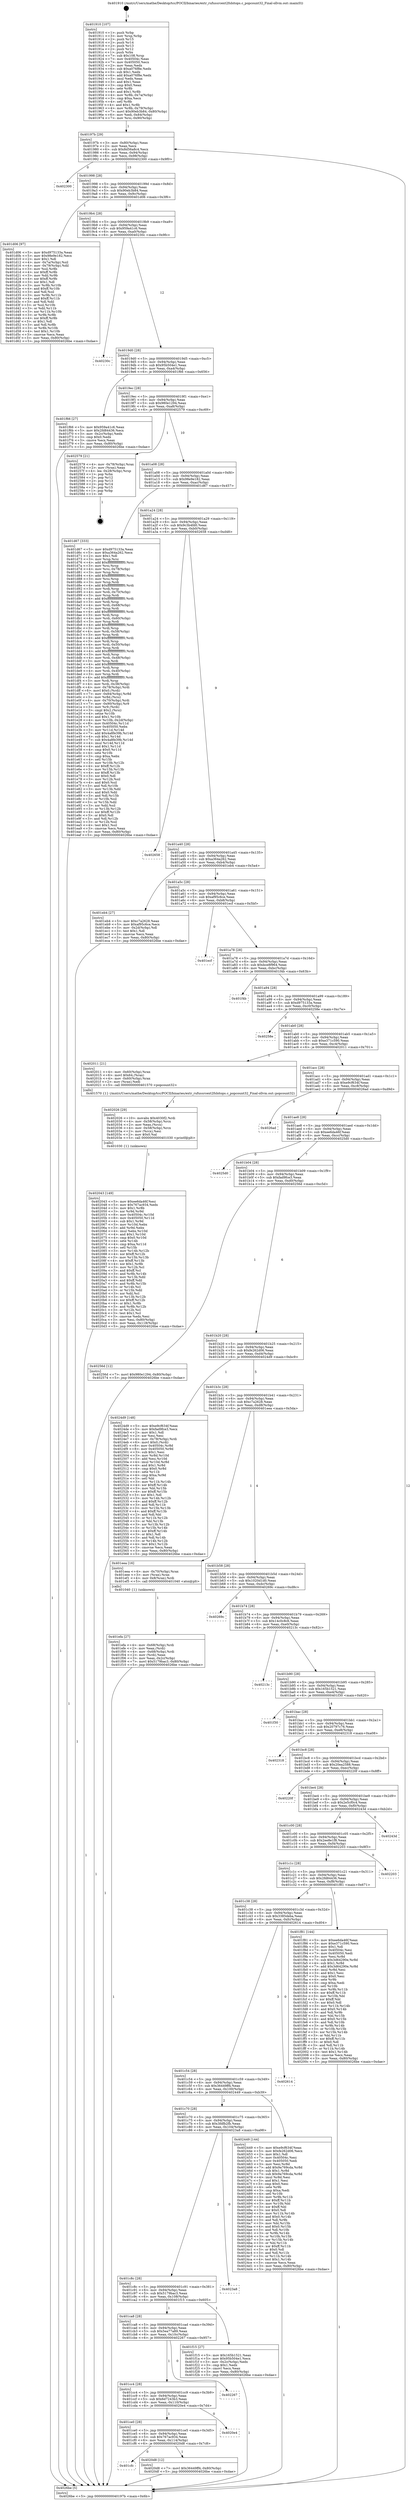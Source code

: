 digraph "0x401910" {
  label = "0x401910 (/mnt/c/Users/mathe/Desktop/tcc/POCII/binaries/extr_rufussrcext2fsbitops.c_popcount32_Final-ollvm.out::main(0))"
  labelloc = "t"
  node[shape=record]

  Entry [label="",width=0.3,height=0.3,shape=circle,fillcolor=black,style=filled]
  "0x40197b" [label="{
     0x40197b [29]\l
     | [instrs]\l
     &nbsp;&nbsp;0x40197b \<+3\>: mov -0x80(%rbp),%eax\l
     &nbsp;&nbsp;0x40197e \<+2\>: mov %eax,%ecx\l
     &nbsp;&nbsp;0x401980 \<+6\>: sub $0x8d56a8c4,%ecx\l
     &nbsp;&nbsp;0x401986 \<+6\>: mov %eax,-0x94(%rbp)\l
     &nbsp;&nbsp;0x40198c \<+6\>: mov %ecx,-0x98(%rbp)\l
     &nbsp;&nbsp;0x401992 \<+6\>: je 0000000000402300 \<main+0x9f0\>\l
  }"]
  "0x402300" [label="{
     0x402300\l
  }", style=dashed]
  "0x401998" [label="{
     0x401998 [28]\l
     | [instrs]\l
     &nbsp;&nbsp;0x401998 \<+5\>: jmp 000000000040199d \<main+0x8d\>\l
     &nbsp;&nbsp;0x40199d \<+6\>: mov -0x94(%rbp),%eax\l
     &nbsp;&nbsp;0x4019a3 \<+5\>: sub $0x90eb3b84,%eax\l
     &nbsp;&nbsp;0x4019a8 \<+6\>: mov %eax,-0x9c(%rbp)\l
     &nbsp;&nbsp;0x4019ae \<+6\>: je 0000000000401d06 \<main+0x3f6\>\l
  }"]
  Exit [label="",width=0.3,height=0.3,shape=circle,fillcolor=black,style=filled,peripheries=2]
  "0x401d06" [label="{
     0x401d06 [97]\l
     | [instrs]\l
     &nbsp;&nbsp;0x401d06 \<+5\>: mov $0xd975133a,%eax\l
     &nbsp;&nbsp;0x401d0b \<+5\>: mov $0x98e9e182,%ecx\l
     &nbsp;&nbsp;0x401d10 \<+2\>: mov $0x1,%dl\l
     &nbsp;&nbsp;0x401d12 \<+4\>: mov -0x7a(%rbp),%sil\l
     &nbsp;&nbsp;0x401d16 \<+4\>: mov -0x79(%rbp),%dil\l
     &nbsp;&nbsp;0x401d1a \<+3\>: mov %sil,%r8b\l
     &nbsp;&nbsp;0x401d1d \<+4\>: xor $0xff,%r8b\l
     &nbsp;&nbsp;0x401d21 \<+3\>: mov %dil,%r9b\l
     &nbsp;&nbsp;0x401d24 \<+4\>: xor $0xff,%r9b\l
     &nbsp;&nbsp;0x401d28 \<+3\>: xor $0x1,%dl\l
     &nbsp;&nbsp;0x401d2b \<+3\>: mov %r8b,%r10b\l
     &nbsp;&nbsp;0x401d2e \<+4\>: and $0xff,%r10b\l
     &nbsp;&nbsp;0x401d32 \<+3\>: and %dl,%sil\l
     &nbsp;&nbsp;0x401d35 \<+3\>: mov %r9b,%r11b\l
     &nbsp;&nbsp;0x401d38 \<+4\>: and $0xff,%r11b\l
     &nbsp;&nbsp;0x401d3c \<+3\>: and %dl,%dil\l
     &nbsp;&nbsp;0x401d3f \<+3\>: or %sil,%r10b\l
     &nbsp;&nbsp;0x401d42 \<+3\>: or %dil,%r11b\l
     &nbsp;&nbsp;0x401d45 \<+3\>: xor %r11b,%r10b\l
     &nbsp;&nbsp;0x401d48 \<+3\>: or %r9b,%r8b\l
     &nbsp;&nbsp;0x401d4b \<+4\>: xor $0xff,%r8b\l
     &nbsp;&nbsp;0x401d4f \<+3\>: or $0x1,%dl\l
     &nbsp;&nbsp;0x401d52 \<+3\>: and %dl,%r8b\l
     &nbsp;&nbsp;0x401d55 \<+3\>: or %r8b,%r10b\l
     &nbsp;&nbsp;0x401d58 \<+4\>: test $0x1,%r10b\l
     &nbsp;&nbsp;0x401d5c \<+3\>: cmovne %ecx,%eax\l
     &nbsp;&nbsp;0x401d5f \<+3\>: mov %eax,-0x80(%rbp)\l
     &nbsp;&nbsp;0x401d62 \<+5\>: jmp 00000000004026be \<main+0xdae\>\l
  }"]
  "0x4019b4" [label="{
     0x4019b4 [28]\l
     | [instrs]\l
     &nbsp;&nbsp;0x4019b4 \<+5\>: jmp 00000000004019b9 \<main+0xa9\>\l
     &nbsp;&nbsp;0x4019b9 \<+6\>: mov -0x94(%rbp),%eax\l
     &nbsp;&nbsp;0x4019bf \<+5\>: sub $0x959a41c6,%eax\l
     &nbsp;&nbsp;0x4019c4 \<+6\>: mov %eax,-0xa0(%rbp)\l
     &nbsp;&nbsp;0x4019ca \<+6\>: je 000000000040230c \<main+0x9fc\>\l
  }"]
  "0x4026be" [label="{
     0x4026be [5]\l
     | [instrs]\l
     &nbsp;&nbsp;0x4026be \<+5\>: jmp 000000000040197b \<main+0x6b\>\l
  }"]
  "0x401910" [label="{
     0x401910 [107]\l
     | [instrs]\l
     &nbsp;&nbsp;0x401910 \<+1\>: push %rbp\l
     &nbsp;&nbsp;0x401911 \<+3\>: mov %rsp,%rbp\l
     &nbsp;&nbsp;0x401914 \<+2\>: push %r15\l
     &nbsp;&nbsp;0x401916 \<+2\>: push %r14\l
     &nbsp;&nbsp;0x401918 \<+2\>: push %r13\l
     &nbsp;&nbsp;0x40191a \<+2\>: push %r12\l
     &nbsp;&nbsp;0x40191c \<+1\>: push %rbx\l
     &nbsp;&nbsp;0x40191d \<+7\>: sub $0x108,%rsp\l
     &nbsp;&nbsp;0x401924 \<+7\>: mov 0x40504c,%eax\l
     &nbsp;&nbsp;0x40192b \<+7\>: mov 0x405050,%ecx\l
     &nbsp;&nbsp;0x401932 \<+2\>: mov %eax,%edx\l
     &nbsp;&nbsp;0x401934 \<+6\>: sub $0xa076f8e,%edx\l
     &nbsp;&nbsp;0x40193a \<+3\>: sub $0x1,%edx\l
     &nbsp;&nbsp;0x40193d \<+6\>: add $0xa076f8e,%edx\l
     &nbsp;&nbsp;0x401943 \<+3\>: imul %edx,%eax\l
     &nbsp;&nbsp;0x401946 \<+3\>: and $0x1,%eax\l
     &nbsp;&nbsp;0x401949 \<+3\>: cmp $0x0,%eax\l
     &nbsp;&nbsp;0x40194c \<+4\>: sete %r8b\l
     &nbsp;&nbsp;0x401950 \<+4\>: and $0x1,%r8b\l
     &nbsp;&nbsp;0x401954 \<+4\>: mov %r8b,-0x7a(%rbp)\l
     &nbsp;&nbsp;0x401958 \<+3\>: cmp $0xa,%ecx\l
     &nbsp;&nbsp;0x40195b \<+4\>: setl %r8b\l
     &nbsp;&nbsp;0x40195f \<+4\>: and $0x1,%r8b\l
     &nbsp;&nbsp;0x401963 \<+4\>: mov %r8b,-0x79(%rbp)\l
     &nbsp;&nbsp;0x401967 \<+7\>: movl $0x90eb3b84,-0x80(%rbp)\l
     &nbsp;&nbsp;0x40196e \<+6\>: mov %edi,-0x84(%rbp)\l
     &nbsp;&nbsp;0x401974 \<+7\>: mov %rsi,-0x90(%rbp)\l
  }"]
  "0x401cfc" [label="{
     0x401cfc\l
  }", style=dashed]
  "0x40230c" [label="{
     0x40230c\l
  }", style=dashed]
  "0x4019d0" [label="{
     0x4019d0 [28]\l
     | [instrs]\l
     &nbsp;&nbsp;0x4019d0 \<+5\>: jmp 00000000004019d5 \<main+0xc5\>\l
     &nbsp;&nbsp;0x4019d5 \<+6\>: mov -0x94(%rbp),%eax\l
     &nbsp;&nbsp;0x4019db \<+5\>: sub $0x95b504e1,%eax\l
     &nbsp;&nbsp;0x4019e0 \<+6\>: mov %eax,-0xa4(%rbp)\l
     &nbsp;&nbsp;0x4019e6 \<+6\>: je 0000000000401f66 \<main+0x656\>\l
  }"]
  "0x4020d8" [label="{
     0x4020d8 [12]\l
     | [instrs]\l
     &nbsp;&nbsp;0x4020d8 \<+7\>: movl $0x36449ff4,-0x80(%rbp)\l
     &nbsp;&nbsp;0x4020df \<+5\>: jmp 00000000004026be \<main+0xdae\>\l
  }"]
  "0x401f66" [label="{
     0x401f66 [27]\l
     | [instrs]\l
     &nbsp;&nbsp;0x401f66 \<+5\>: mov $0x959a41c6,%eax\l
     &nbsp;&nbsp;0x401f6b \<+5\>: mov $0x2fd84436,%ecx\l
     &nbsp;&nbsp;0x401f70 \<+3\>: mov -0x2c(%rbp),%edx\l
     &nbsp;&nbsp;0x401f73 \<+3\>: cmp $0x0,%edx\l
     &nbsp;&nbsp;0x401f76 \<+3\>: cmove %ecx,%eax\l
     &nbsp;&nbsp;0x401f79 \<+3\>: mov %eax,-0x80(%rbp)\l
     &nbsp;&nbsp;0x401f7c \<+5\>: jmp 00000000004026be \<main+0xdae\>\l
  }"]
  "0x4019ec" [label="{
     0x4019ec [28]\l
     | [instrs]\l
     &nbsp;&nbsp;0x4019ec \<+5\>: jmp 00000000004019f1 \<main+0xe1\>\l
     &nbsp;&nbsp;0x4019f1 \<+6\>: mov -0x94(%rbp),%eax\l
     &nbsp;&nbsp;0x4019f7 \<+5\>: sub $0x980e1294,%eax\l
     &nbsp;&nbsp;0x4019fc \<+6\>: mov %eax,-0xa8(%rbp)\l
     &nbsp;&nbsp;0x401a02 \<+6\>: je 0000000000402579 \<main+0xc69\>\l
  }"]
  "0x401ce0" [label="{
     0x401ce0 [28]\l
     | [instrs]\l
     &nbsp;&nbsp;0x401ce0 \<+5\>: jmp 0000000000401ce5 \<main+0x3d5\>\l
     &nbsp;&nbsp;0x401ce5 \<+6\>: mov -0x94(%rbp),%eax\l
     &nbsp;&nbsp;0x401ceb \<+5\>: sub $0x767ac934,%eax\l
     &nbsp;&nbsp;0x401cf0 \<+6\>: mov %eax,-0x114(%rbp)\l
     &nbsp;&nbsp;0x401cf6 \<+6\>: je 00000000004020d8 \<main+0x7c8\>\l
  }"]
  "0x402579" [label="{
     0x402579 [21]\l
     | [instrs]\l
     &nbsp;&nbsp;0x402579 \<+4\>: mov -0x78(%rbp),%rax\l
     &nbsp;&nbsp;0x40257d \<+2\>: mov (%rax),%eax\l
     &nbsp;&nbsp;0x40257f \<+4\>: lea -0x28(%rbp),%rsp\l
     &nbsp;&nbsp;0x402583 \<+1\>: pop %rbx\l
     &nbsp;&nbsp;0x402584 \<+2\>: pop %r12\l
     &nbsp;&nbsp;0x402586 \<+2\>: pop %r13\l
     &nbsp;&nbsp;0x402588 \<+2\>: pop %r14\l
     &nbsp;&nbsp;0x40258a \<+2\>: pop %r15\l
     &nbsp;&nbsp;0x40258c \<+1\>: pop %rbp\l
     &nbsp;&nbsp;0x40258d \<+1\>: ret\l
  }"]
  "0x401a08" [label="{
     0x401a08 [28]\l
     | [instrs]\l
     &nbsp;&nbsp;0x401a08 \<+5\>: jmp 0000000000401a0d \<main+0xfd\>\l
     &nbsp;&nbsp;0x401a0d \<+6\>: mov -0x94(%rbp),%eax\l
     &nbsp;&nbsp;0x401a13 \<+5\>: sub $0x98e9e182,%eax\l
     &nbsp;&nbsp;0x401a18 \<+6\>: mov %eax,-0xac(%rbp)\l
     &nbsp;&nbsp;0x401a1e \<+6\>: je 0000000000401d67 \<main+0x457\>\l
  }"]
  "0x4020e4" [label="{
     0x4020e4\l
  }", style=dashed]
  "0x401d67" [label="{
     0x401d67 [333]\l
     | [instrs]\l
     &nbsp;&nbsp;0x401d67 \<+5\>: mov $0xd975133a,%eax\l
     &nbsp;&nbsp;0x401d6c \<+5\>: mov $0xa364a262,%ecx\l
     &nbsp;&nbsp;0x401d71 \<+2\>: mov $0x1,%dl\l
     &nbsp;&nbsp;0x401d73 \<+3\>: mov %rsp,%rsi\l
     &nbsp;&nbsp;0x401d76 \<+4\>: add $0xfffffffffffffff0,%rsi\l
     &nbsp;&nbsp;0x401d7a \<+3\>: mov %rsi,%rsp\l
     &nbsp;&nbsp;0x401d7d \<+4\>: mov %rsi,-0x78(%rbp)\l
     &nbsp;&nbsp;0x401d81 \<+3\>: mov %rsp,%rsi\l
     &nbsp;&nbsp;0x401d84 \<+4\>: add $0xfffffffffffffff0,%rsi\l
     &nbsp;&nbsp;0x401d88 \<+3\>: mov %rsi,%rsp\l
     &nbsp;&nbsp;0x401d8b \<+3\>: mov %rsp,%rdi\l
     &nbsp;&nbsp;0x401d8e \<+4\>: add $0xfffffffffffffff0,%rdi\l
     &nbsp;&nbsp;0x401d92 \<+3\>: mov %rdi,%rsp\l
     &nbsp;&nbsp;0x401d95 \<+4\>: mov %rdi,-0x70(%rbp)\l
     &nbsp;&nbsp;0x401d99 \<+3\>: mov %rsp,%rdi\l
     &nbsp;&nbsp;0x401d9c \<+4\>: add $0xfffffffffffffff0,%rdi\l
     &nbsp;&nbsp;0x401da0 \<+3\>: mov %rdi,%rsp\l
     &nbsp;&nbsp;0x401da3 \<+4\>: mov %rdi,-0x68(%rbp)\l
     &nbsp;&nbsp;0x401da7 \<+3\>: mov %rsp,%rdi\l
     &nbsp;&nbsp;0x401daa \<+4\>: add $0xfffffffffffffff0,%rdi\l
     &nbsp;&nbsp;0x401dae \<+3\>: mov %rdi,%rsp\l
     &nbsp;&nbsp;0x401db1 \<+4\>: mov %rdi,-0x60(%rbp)\l
     &nbsp;&nbsp;0x401db5 \<+3\>: mov %rsp,%rdi\l
     &nbsp;&nbsp;0x401db8 \<+4\>: add $0xfffffffffffffff0,%rdi\l
     &nbsp;&nbsp;0x401dbc \<+3\>: mov %rdi,%rsp\l
     &nbsp;&nbsp;0x401dbf \<+4\>: mov %rdi,-0x58(%rbp)\l
     &nbsp;&nbsp;0x401dc3 \<+3\>: mov %rsp,%rdi\l
     &nbsp;&nbsp;0x401dc6 \<+4\>: add $0xfffffffffffffff0,%rdi\l
     &nbsp;&nbsp;0x401dca \<+3\>: mov %rdi,%rsp\l
     &nbsp;&nbsp;0x401dcd \<+4\>: mov %rdi,-0x50(%rbp)\l
     &nbsp;&nbsp;0x401dd1 \<+3\>: mov %rsp,%rdi\l
     &nbsp;&nbsp;0x401dd4 \<+4\>: add $0xfffffffffffffff0,%rdi\l
     &nbsp;&nbsp;0x401dd8 \<+3\>: mov %rdi,%rsp\l
     &nbsp;&nbsp;0x401ddb \<+4\>: mov %rdi,-0x48(%rbp)\l
     &nbsp;&nbsp;0x401ddf \<+3\>: mov %rsp,%rdi\l
     &nbsp;&nbsp;0x401de2 \<+4\>: add $0xfffffffffffffff0,%rdi\l
     &nbsp;&nbsp;0x401de6 \<+3\>: mov %rdi,%rsp\l
     &nbsp;&nbsp;0x401de9 \<+4\>: mov %rdi,-0x40(%rbp)\l
     &nbsp;&nbsp;0x401ded \<+3\>: mov %rsp,%rdi\l
     &nbsp;&nbsp;0x401df0 \<+4\>: add $0xfffffffffffffff0,%rdi\l
     &nbsp;&nbsp;0x401df4 \<+3\>: mov %rdi,%rsp\l
     &nbsp;&nbsp;0x401df7 \<+4\>: mov %rdi,-0x38(%rbp)\l
     &nbsp;&nbsp;0x401dfb \<+4\>: mov -0x78(%rbp),%rdi\l
     &nbsp;&nbsp;0x401dff \<+6\>: movl $0x0,(%rdi)\l
     &nbsp;&nbsp;0x401e05 \<+7\>: mov -0x84(%rbp),%r8d\l
     &nbsp;&nbsp;0x401e0c \<+3\>: mov %r8d,(%rsi)\l
     &nbsp;&nbsp;0x401e0f \<+4\>: mov -0x70(%rbp),%rdi\l
     &nbsp;&nbsp;0x401e13 \<+7\>: mov -0x90(%rbp),%r9\l
     &nbsp;&nbsp;0x401e1a \<+3\>: mov %r9,(%rdi)\l
     &nbsp;&nbsp;0x401e1d \<+3\>: cmpl $0x2,(%rsi)\l
     &nbsp;&nbsp;0x401e20 \<+4\>: setne %r10b\l
     &nbsp;&nbsp;0x401e24 \<+4\>: and $0x1,%r10b\l
     &nbsp;&nbsp;0x401e28 \<+4\>: mov %r10b,-0x2d(%rbp)\l
     &nbsp;&nbsp;0x401e2c \<+8\>: mov 0x40504c,%r11d\l
     &nbsp;&nbsp;0x401e34 \<+7\>: mov 0x405050,%ebx\l
     &nbsp;&nbsp;0x401e3b \<+3\>: mov %r11d,%r14d\l
     &nbsp;&nbsp;0x401e3e \<+7\>: add $0x4a8fe39b,%r14d\l
     &nbsp;&nbsp;0x401e45 \<+4\>: sub $0x1,%r14d\l
     &nbsp;&nbsp;0x401e49 \<+7\>: sub $0x4a8fe39b,%r14d\l
     &nbsp;&nbsp;0x401e50 \<+4\>: imul %r14d,%r11d\l
     &nbsp;&nbsp;0x401e54 \<+4\>: and $0x1,%r11d\l
     &nbsp;&nbsp;0x401e58 \<+4\>: cmp $0x0,%r11d\l
     &nbsp;&nbsp;0x401e5c \<+4\>: sete %r10b\l
     &nbsp;&nbsp;0x401e60 \<+3\>: cmp $0xa,%ebx\l
     &nbsp;&nbsp;0x401e63 \<+4\>: setl %r15b\l
     &nbsp;&nbsp;0x401e67 \<+3\>: mov %r10b,%r12b\l
     &nbsp;&nbsp;0x401e6a \<+4\>: xor $0xff,%r12b\l
     &nbsp;&nbsp;0x401e6e \<+3\>: mov %r15b,%r13b\l
     &nbsp;&nbsp;0x401e71 \<+4\>: xor $0xff,%r13b\l
     &nbsp;&nbsp;0x401e75 \<+3\>: xor $0x0,%dl\l
     &nbsp;&nbsp;0x401e78 \<+3\>: mov %r12b,%sil\l
     &nbsp;&nbsp;0x401e7b \<+4\>: and $0x0,%sil\l
     &nbsp;&nbsp;0x401e7f \<+3\>: and %dl,%r10b\l
     &nbsp;&nbsp;0x401e82 \<+3\>: mov %r13b,%dil\l
     &nbsp;&nbsp;0x401e85 \<+4\>: and $0x0,%dil\l
     &nbsp;&nbsp;0x401e89 \<+3\>: and %dl,%r15b\l
     &nbsp;&nbsp;0x401e8c \<+3\>: or %r10b,%sil\l
     &nbsp;&nbsp;0x401e8f \<+3\>: or %r15b,%dil\l
     &nbsp;&nbsp;0x401e92 \<+3\>: xor %dil,%sil\l
     &nbsp;&nbsp;0x401e95 \<+3\>: or %r13b,%r12b\l
     &nbsp;&nbsp;0x401e98 \<+4\>: xor $0xff,%r12b\l
     &nbsp;&nbsp;0x401e9c \<+3\>: or $0x0,%dl\l
     &nbsp;&nbsp;0x401e9f \<+3\>: and %dl,%r12b\l
     &nbsp;&nbsp;0x401ea2 \<+3\>: or %r12b,%sil\l
     &nbsp;&nbsp;0x401ea5 \<+4\>: test $0x1,%sil\l
     &nbsp;&nbsp;0x401ea9 \<+3\>: cmovne %ecx,%eax\l
     &nbsp;&nbsp;0x401eac \<+3\>: mov %eax,-0x80(%rbp)\l
     &nbsp;&nbsp;0x401eaf \<+5\>: jmp 00000000004026be \<main+0xdae\>\l
  }"]
  "0x401a24" [label="{
     0x401a24 [28]\l
     | [instrs]\l
     &nbsp;&nbsp;0x401a24 \<+5\>: jmp 0000000000401a29 \<main+0x119\>\l
     &nbsp;&nbsp;0x401a29 \<+6\>: mov -0x94(%rbp),%eax\l
     &nbsp;&nbsp;0x401a2f \<+5\>: sub $0x9c3b4fd0,%eax\l
     &nbsp;&nbsp;0x401a34 \<+6\>: mov %eax,-0xb0(%rbp)\l
     &nbsp;&nbsp;0x401a3a \<+6\>: je 0000000000402658 \<main+0xd48\>\l
  }"]
  "0x401cc4" [label="{
     0x401cc4 [28]\l
     | [instrs]\l
     &nbsp;&nbsp;0x401cc4 \<+5\>: jmp 0000000000401cc9 \<main+0x3b9\>\l
     &nbsp;&nbsp;0x401cc9 \<+6\>: mov -0x94(%rbp),%eax\l
     &nbsp;&nbsp;0x401ccf \<+5\>: sub $0x6d7243b3,%eax\l
     &nbsp;&nbsp;0x401cd4 \<+6\>: mov %eax,-0x110(%rbp)\l
     &nbsp;&nbsp;0x401cda \<+6\>: je 00000000004020e4 \<main+0x7d4\>\l
  }"]
  "0x402267" [label="{
     0x402267\l
  }", style=dashed]
  "0x402658" [label="{
     0x402658\l
  }", style=dashed]
  "0x401a40" [label="{
     0x401a40 [28]\l
     | [instrs]\l
     &nbsp;&nbsp;0x401a40 \<+5\>: jmp 0000000000401a45 \<main+0x135\>\l
     &nbsp;&nbsp;0x401a45 \<+6\>: mov -0x94(%rbp),%eax\l
     &nbsp;&nbsp;0x401a4b \<+5\>: sub $0xa364a262,%eax\l
     &nbsp;&nbsp;0x401a50 \<+6\>: mov %eax,-0xb4(%rbp)\l
     &nbsp;&nbsp;0x401a56 \<+6\>: je 0000000000401eb4 \<main+0x5a4\>\l
  }"]
  "0x402043" [label="{
     0x402043 [149]\l
     | [instrs]\l
     &nbsp;&nbsp;0x402043 \<+5\>: mov $0xee6da46f,%esi\l
     &nbsp;&nbsp;0x402048 \<+5\>: mov $0x767ac934,%edx\l
     &nbsp;&nbsp;0x40204d \<+3\>: mov $0x1,%r8b\l
     &nbsp;&nbsp;0x402050 \<+3\>: xor %r9d,%r9d\l
     &nbsp;&nbsp;0x402053 \<+8\>: mov 0x40504c,%r10d\l
     &nbsp;&nbsp;0x40205b \<+8\>: mov 0x405050,%r11d\l
     &nbsp;&nbsp;0x402063 \<+4\>: sub $0x1,%r9d\l
     &nbsp;&nbsp;0x402067 \<+3\>: mov %r10d,%ebx\l
     &nbsp;&nbsp;0x40206a \<+3\>: add %r9d,%ebx\l
     &nbsp;&nbsp;0x40206d \<+4\>: imul %ebx,%r10d\l
     &nbsp;&nbsp;0x402071 \<+4\>: and $0x1,%r10d\l
     &nbsp;&nbsp;0x402075 \<+4\>: cmp $0x0,%r10d\l
     &nbsp;&nbsp;0x402079 \<+4\>: sete %r14b\l
     &nbsp;&nbsp;0x40207d \<+4\>: cmp $0xa,%r11d\l
     &nbsp;&nbsp;0x402081 \<+4\>: setl %r15b\l
     &nbsp;&nbsp;0x402085 \<+3\>: mov %r14b,%r12b\l
     &nbsp;&nbsp;0x402088 \<+4\>: xor $0xff,%r12b\l
     &nbsp;&nbsp;0x40208c \<+3\>: mov %r15b,%r13b\l
     &nbsp;&nbsp;0x40208f \<+4\>: xor $0xff,%r13b\l
     &nbsp;&nbsp;0x402093 \<+4\>: xor $0x1,%r8b\l
     &nbsp;&nbsp;0x402097 \<+3\>: mov %r12b,%cl\l
     &nbsp;&nbsp;0x40209a \<+3\>: and $0xff,%cl\l
     &nbsp;&nbsp;0x40209d \<+3\>: and %r8b,%r14b\l
     &nbsp;&nbsp;0x4020a0 \<+3\>: mov %r13b,%dil\l
     &nbsp;&nbsp;0x4020a3 \<+4\>: and $0xff,%dil\l
     &nbsp;&nbsp;0x4020a7 \<+3\>: and %r8b,%r15b\l
     &nbsp;&nbsp;0x4020aa \<+3\>: or %r14b,%cl\l
     &nbsp;&nbsp;0x4020ad \<+3\>: or %r15b,%dil\l
     &nbsp;&nbsp;0x4020b0 \<+3\>: xor %dil,%cl\l
     &nbsp;&nbsp;0x4020b3 \<+3\>: or %r13b,%r12b\l
     &nbsp;&nbsp;0x4020b6 \<+4\>: xor $0xff,%r12b\l
     &nbsp;&nbsp;0x4020ba \<+4\>: or $0x1,%r8b\l
     &nbsp;&nbsp;0x4020be \<+3\>: and %r8b,%r12b\l
     &nbsp;&nbsp;0x4020c1 \<+3\>: or %r12b,%cl\l
     &nbsp;&nbsp;0x4020c4 \<+3\>: test $0x1,%cl\l
     &nbsp;&nbsp;0x4020c7 \<+3\>: cmovne %edx,%esi\l
     &nbsp;&nbsp;0x4020ca \<+3\>: mov %esi,-0x80(%rbp)\l
     &nbsp;&nbsp;0x4020cd \<+6\>: mov %eax,-0x118(%rbp)\l
     &nbsp;&nbsp;0x4020d3 \<+5\>: jmp 00000000004026be \<main+0xdae\>\l
  }"]
  "0x401eb4" [label="{
     0x401eb4 [27]\l
     | [instrs]\l
     &nbsp;&nbsp;0x401eb4 \<+5\>: mov $0xc7a2628,%eax\l
     &nbsp;&nbsp;0x401eb9 \<+5\>: mov $0xaf95c6ce,%ecx\l
     &nbsp;&nbsp;0x401ebe \<+3\>: mov -0x2d(%rbp),%dl\l
     &nbsp;&nbsp;0x401ec1 \<+3\>: test $0x1,%dl\l
     &nbsp;&nbsp;0x401ec4 \<+3\>: cmovne %ecx,%eax\l
     &nbsp;&nbsp;0x401ec7 \<+3\>: mov %eax,-0x80(%rbp)\l
     &nbsp;&nbsp;0x401eca \<+5\>: jmp 00000000004026be \<main+0xdae\>\l
  }"]
  "0x401a5c" [label="{
     0x401a5c [28]\l
     | [instrs]\l
     &nbsp;&nbsp;0x401a5c \<+5\>: jmp 0000000000401a61 \<main+0x151\>\l
     &nbsp;&nbsp;0x401a61 \<+6\>: mov -0x94(%rbp),%eax\l
     &nbsp;&nbsp;0x401a67 \<+5\>: sub $0xaf95c6ce,%eax\l
     &nbsp;&nbsp;0x401a6c \<+6\>: mov %eax,-0xb8(%rbp)\l
     &nbsp;&nbsp;0x401a72 \<+6\>: je 0000000000401ecf \<main+0x5bf\>\l
  }"]
  "0x402026" [label="{
     0x402026 [29]\l
     | [instrs]\l
     &nbsp;&nbsp;0x402026 \<+10\>: movabs $0x4030f2,%rdi\l
     &nbsp;&nbsp;0x402030 \<+4\>: mov -0x58(%rbp),%rcx\l
     &nbsp;&nbsp;0x402034 \<+2\>: mov %eax,(%rcx)\l
     &nbsp;&nbsp;0x402036 \<+4\>: mov -0x58(%rbp),%rcx\l
     &nbsp;&nbsp;0x40203a \<+2\>: mov (%rcx),%esi\l
     &nbsp;&nbsp;0x40203c \<+2\>: mov $0x0,%al\l
     &nbsp;&nbsp;0x40203e \<+5\>: call 0000000000401030 \<printf@plt\>\l
     | [calls]\l
     &nbsp;&nbsp;0x401030 \{1\} (unknown)\l
  }"]
  "0x401ecf" [label="{
     0x401ecf\l
  }", style=dashed]
  "0x401a78" [label="{
     0x401a78 [28]\l
     | [instrs]\l
     &nbsp;&nbsp;0x401a78 \<+5\>: jmp 0000000000401a7d \<main+0x16d\>\l
     &nbsp;&nbsp;0x401a7d \<+6\>: mov -0x94(%rbp),%eax\l
     &nbsp;&nbsp;0x401a83 \<+5\>: sub $0xbce8f964,%eax\l
     &nbsp;&nbsp;0x401a88 \<+6\>: mov %eax,-0xbc(%rbp)\l
     &nbsp;&nbsp;0x401a8e \<+6\>: je 0000000000401f4b \<main+0x63b\>\l
  }"]
  "0x401ca8" [label="{
     0x401ca8 [28]\l
     | [instrs]\l
     &nbsp;&nbsp;0x401ca8 \<+5\>: jmp 0000000000401cad \<main+0x39d\>\l
     &nbsp;&nbsp;0x401cad \<+6\>: mov -0x94(%rbp),%eax\l
     &nbsp;&nbsp;0x401cb3 \<+5\>: sub $0x5ea77a89,%eax\l
     &nbsp;&nbsp;0x401cb8 \<+6\>: mov %eax,-0x10c(%rbp)\l
     &nbsp;&nbsp;0x401cbe \<+6\>: je 0000000000402267 \<main+0x957\>\l
  }"]
  "0x401f4b" [label="{
     0x401f4b\l
  }", style=dashed]
  "0x401a94" [label="{
     0x401a94 [28]\l
     | [instrs]\l
     &nbsp;&nbsp;0x401a94 \<+5\>: jmp 0000000000401a99 \<main+0x189\>\l
     &nbsp;&nbsp;0x401a99 \<+6\>: mov -0x94(%rbp),%eax\l
     &nbsp;&nbsp;0x401a9f \<+5\>: sub $0xd975133a,%eax\l
     &nbsp;&nbsp;0x401aa4 \<+6\>: mov %eax,-0xc0(%rbp)\l
     &nbsp;&nbsp;0x401aaa \<+6\>: je 000000000040258e \<main+0xc7e\>\l
  }"]
  "0x401f15" [label="{
     0x401f15 [27]\l
     | [instrs]\l
     &nbsp;&nbsp;0x401f15 \<+5\>: mov $0x165b1521,%eax\l
     &nbsp;&nbsp;0x401f1a \<+5\>: mov $0x95b504e1,%ecx\l
     &nbsp;&nbsp;0x401f1f \<+3\>: mov -0x2c(%rbp),%edx\l
     &nbsp;&nbsp;0x401f22 \<+3\>: cmp $0x1,%edx\l
     &nbsp;&nbsp;0x401f25 \<+3\>: cmovl %ecx,%eax\l
     &nbsp;&nbsp;0x401f28 \<+3\>: mov %eax,-0x80(%rbp)\l
     &nbsp;&nbsp;0x401f2b \<+5\>: jmp 00000000004026be \<main+0xdae\>\l
  }"]
  "0x40258e" [label="{
     0x40258e\l
  }", style=dashed]
  "0x401ab0" [label="{
     0x401ab0 [28]\l
     | [instrs]\l
     &nbsp;&nbsp;0x401ab0 \<+5\>: jmp 0000000000401ab5 \<main+0x1a5\>\l
     &nbsp;&nbsp;0x401ab5 \<+6\>: mov -0x94(%rbp),%eax\l
     &nbsp;&nbsp;0x401abb \<+5\>: sub $0xe371c590,%eax\l
     &nbsp;&nbsp;0x401ac0 \<+6\>: mov %eax,-0xc4(%rbp)\l
     &nbsp;&nbsp;0x401ac6 \<+6\>: je 0000000000402011 \<main+0x701\>\l
  }"]
  "0x401c8c" [label="{
     0x401c8c [28]\l
     | [instrs]\l
     &nbsp;&nbsp;0x401c8c \<+5\>: jmp 0000000000401c91 \<main+0x381\>\l
     &nbsp;&nbsp;0x401c91 \<+6\>: mov -0x94(%rbp),%eax\l
     &nbsp;&nbsp;0x401c97 \<+5\>: sub $0x5179bac3,%eax\l
     &nbsp;&nbsp;0x401c9c \<+6\>: mov %eax,-0x108(%rbp)\l
     &nbsp;&nbsp;0x401ca2 \<+6\>: je 0000000000401f15 \<main+0x605\>\l
  }"]
  "0x402011" [label="{
     0x402011 [21]\l
     | [instrs]\l
     &nbsp;&nbsp;0x402011 \<+4\>: mov -0x60(%rbp),%rax\l
     &nbsp;&nbsp;0x402015 \<+6\>: movl $0x64,(%rax)\l
     &nbsp;&nbsp;0x40201b \<+4\>: mov -0x60(%rbp),%rax\l
     &nbsp;&nbsp;0x40201f \<+2\>: mov (%rax),%edi\l
     &nbsp;&nbsp;0x402021 \<+5\>: call 0000000000401570 \<popcount32\>\l
     | [calls]\l
     &nbsp;&nbsp;0x401570 \{1\} (/mnt/c/Users/mathe/Desktop/tcc/POCII/binaries/extr_rufussrcext2fsbitops.c_popcount32_Final-ollvm.out::popcount32)\l
  }"]
  "0x401acc" [label="{
     0x401acc [28]\l
     | [instrs]\l
     &nbsp;&nbsp;0x401acc \<+5\>: jmp 0000000000401ad1 \<main+0x1c1\>\l
     &nbsp;&nbsp;0x401ad1 \<+6\>: mov -0x94(%rbp),%eax\l
     &nbsp;&nbsp;0x401ad7 \<+5\>: sub $0xe9cf634f,%eax\l
     &nbsp;&nbsp;0x401adc \<+6\>: mov %eax,-0xc8(%rbp)\l
     &nbsp;&nbsp;0x401ae2 \<+6\>: je 00000000004026ad \<main+0xd9d\>\l
  }"]
  "0x4023a8" [label="{
     0x4023a8\l
  }", style=dashed]
  "0x4026ad" [label="{
     0x4026ad\l
  }", style=dashed]
  "0x401ae8" [label="{
     0x401ae8 [28]\l
     | [instrs]\l
     &nbsp;&nbsp;0x401ae8 \<+5\>: jmp 0000000000401aed \<main+0x1dd\>\l
     &nbsp;&nbsp;0x401aed \<+6\>: mov -0x94(%rbp),%eax\l
     &nbsp;&nbsp;0x401af3 \<+5\>: sub $0xee6da46f,%eax\l
     &nbsp;&nbsp;0x401af8 \<+6\>: mov %eax,-0xcc(%rbp)\l
     &nbsp;&nbsp;0x401afe \<+6\>: je 00000000004025d0 \<main+0xcc0\>\l
  }"]
  "0x401c70" [label="{
     0x401c70 [28]\l
     | [instrs]\l
     &nbsp;&nbsp;0x401c70 \<+5\>: jmp 0000000000401c75 \<main+0x365\>\l
     &nbsp;&nbsp;0x401c75 \<+6\>: mov -0x94(%rbp),%eax\l
     &nbsp;&nbsp;0x401c7b \<+5\>: sub $0x3fdfb2fb,%eax\l
     &nbsp;&nbsp;0x401c80 \<+6\>: mov %eax,-0x104(%rbp)\l
     &nbsp;&nbsp;0x401c86 \<+6\>: je 00000000004023a8 \<main+0xa98\>\l
  }"]
  "0x4025d0" [label="{
     0x4025d0\l
  }", style=dashed]
  "0x401b04" [label="{
     0x401b04 [28]\l
     | [instrs]\l
     &nbsp;&nbsp;0x401b04 \<+5\>: jmp 0000000000401b09 \<main+0x1f9\>\l
     &nbsp;&nbsp;0x401b09 \<+6\>: mov -0x94(%rbp),%eax\l
     &nbsp;&nbsp;0x401b0f \<+5\>: sub $0xfad9fce3,%eax\l
     &nbsp;&nbsp;0x401b14 \<+6\>: mov %eax,-0xd0(%rbp)\l
     &nbsp;&nbsp;0x401b1a \<+6\>: je 000000000040256d \<main+0xc5d\>\l
  }"]
  "0x402449" [label="{
     0x402449 [144]\l
     | [instrs]\l
     &nbsp;&nbsp;0x402449 \<+5\>: mov $0xe9cf634f,%eax\l
     &nbsp;&nbsp;0x40244e \<+5\>: mov $0xfe262d06,%ecx\l
     &nbsp;&nbsp;0x402453 \<+2\>: mov $0x1,%dl\l
     &nbsp;&nbsp;0x402455 \<+7\>: mov 0x40504c,%esi\l
     &nbsp;&nbsp;0x40245c \<+7\>: mov 0x405050,%edi\l
     &nbsp;&nbsp;0x402463 \<+3\>: mov %esi,%r8d\l
     &nbsp;&nbsp;0x402466 \<+7\>: add $0x9a769cda,%r8d\l
     &nbsp;&nbsp;0x40246d \<+4\>: sub $0x1,%r8d\l
     &nbsp;&nbsp;0x402471 \<+7\>: sub $0x9a769cda,%r8d\l
     &nbsp;&nbsp;0x402478 \<+4\>: imul %r8d,%esi\l
     &nbsp;&nbsp;0x40247c \<+3\>: and $0x1,%esi\l
     &nbsp;&nbsp;0x40247f \<+3\>: cmp $0x0,%esi\l
     &nbsp;&nbsp;0x402482 \<+4\>: sete %r9b\l
     &nbsp;&nbsp;0x402486 \<+3\>: cmp $0xa,%edi\l
     &nbsp;&nbsp;0x402489 \<+4\>: setl %r10b\l
     &nbsp;&nbsp;0x40248d \<+3\>: mov %r9b,%r11b\l
     &nbsp;&nbsp;0x402490 \<+4\>: xor $0xff,%r11b\l
     &nbsp;&nbsp;0x402494 \<+3\>: mov %r10b,%bl\l
     &nbsp;&nbsp;0x402497 \<+3\>: xor $0xff,%bl\l
     &nbsp;&nbsp;0x40249a \<+3\>: xor $0x0,%dl\l
     &nbsp;&nbsp;0x40249d \<+3\>: mov %r11b,%r14b\l
     &nbsp;&nbsp;0x4024a0 \<+4\>: and $0x0,%r14b\l
     &nbsp;&nbsp;0x4024a4 \<+3\>: and %dl,%r9b\l
     &nbsp;&nbsp;0x4024a7 \<+3\>: mov %bl,%r15b\l
     &nbsp;&nbsp;0x4024aa \<+4\>: and $0x0,%r15b\l
     &nbsp;&nbsp;0x4024ae \<+3\>: and %dl,%r10b\l
     &nbsp;&nbsp;0x4024b1 \<+3\>: or %r9b,%r14b\l
     &nbsp;&nbsp;0x4024b4 \<+3\>: or %r10b,%r15b\l
     &nbsp;&nbsp;0x4024b7 \<+3\>: xor %r15b,%r14b\l
     &nbsp;&nbsp;0x4024ba \<+3\>: or %bl,%r11b\l
     &nbsp;&nbsp;0x4024bd \<+4\>: xor $0xff,%r11b\l
     &nbsp;&nbsp;0x4024c1 \<+3\>: or $0x0,%dl\l
     &nbsp;&nbsp;0x4024c4 \<+3\>: and %dl,%r11b\l
     &nbsp;&nbsp;0x4024c7 \<+3\>: or %r11b,%r14b\l
     &nbsp;&nbsp;0x4024ca \<+4\>: test $0x1,%r14b\l
     &nbsp;&nbsp;0x4024ce \<+3\>: cmovne %ecx,%eax\l
     &nbsp;&nbsp;0x4024d1 \<+3\>: mov %eax,-0x80(%rbp)\l
     &nbsp;&nbsp;0x4024d4 \<+5\>: jmp 00000000004026be \<main+0xdae\>\l
  }"]
  "0x40256d" [label="{
     0x40256d [12]\l
     | [instrs]\l
     &nbsp;&nbsp;0x40256d \<+7\>: movl $0x980e1294,-0x80(%rbp)\l
     &nbsp;&nbsp;0x402574 \<+5\>: jmp 00000000004026be \<main+0xdae\>\l
  }"]
  "0x401b20" [label="{
     0x401b20 [28]\l
     | [instrs]\l
     &nbsp;&nbsp;0x401b20 \<+5\>: jmp 0000000000401b25 \<main+0x215\>\l
     &nbsp;&nbsp;0x401b25 \<+6\>: mov -0x94(%rbp),%eax\l
     &nbsp;&nbsp;0x401b2b \<+5\>: sub $0xfe262d06,%eax\l
     &nbsp;&nbsp;0x401b30 \<+6\>: mov %eax,-0xd4(%rbp)\l
     &nbsp;&nbsp;0x401b36 \<+6\>: je 00000000004024d9 \<main+0xbc9\>\l
  }"]
  "0x401c54" [label="{
     0x401c54 [28]\l
     | [instrs]\l
     &nbsp;&nbsp;0x401c54 \<+5\>: jmp 0000000000401c59 \<main+0x349\>\l
     &nbsp;&nbsp;0x401c59 \<+6\>: mov -0x94(%rbp),%eax\l
     &nbsp;&nbsp;0x401c5f \<+5\>: sub $0x36449ff4,%eax\l
     &nbsp;&nbsp;0x401c64 \<+6\>: mov %eax,-0x100(%rbp)\l
     &nbsp;&nbsp;0x401c6a \<+6\>: je 0000000000402449 \<main+0xb39\>\l
  }"]
  "0x4024d9" [label="{
     0x4024d9 [148]\l
     | [instrs]\l
     &nbsp;&nbsp;0x4024d9 \<+5\>: mov $0xe9cf634f,%eax\l
     &nbsp;&nbsp;0x4024de \<+5\>: mov $0xfad9fce3,%ecx\l
     &nbsp;&nbsp;0x4024e3 \<+2\>: mov $0x1,%dl\l
     &nbsp;&nbsp;0x4024e5 \<+2\>: xor %esi,%esi\l
     &nbsp;&nbsp;0x4024e7 \<+4\>: mov -0x78(%rbp),%rdi\l
     &nbsp;&nbsp;0x4024eb \<+6\>: movl $0x0,(%rdi)\l
     &nbsp;&nbsp;0x4024f1 \<+8\>: mov 0x40504c,%r8d\l
     &nbsp;&nbsp;0x4024f9 \<+8\>: mov 0x405050,%r9d\l
     &nbsp;&nbsp;0x402501 \<+3\>: sub $0x1,%esi\l
     &nbsp;&nbsp;0x402504 \<+3\>: mov %r8d,%r10d\l
     &nbsp;&nbsp;0x402507 \<+3\>: add %esi,%r10d\l
     &nbsp;&nbsp;0x40250a \<+4\>: imul %r10d,%r8d\l
     &nbsp;&nbsp;0x40250e \<+4\>: and $0x1,%r8d\l
     &nbsp;&nbsp;0x402512 \<+4\>: cmp $0x0,%r8d\l
     &nbsp;&nbsp;0x402516 \<+4\>: sete %r11b\l
     &nbsp;&nbsp;0x40251a \<+4\>: cmp $0xa,%r9d\l
     &nbsp;&nbsp;0x40251e \<+3\>: setl %bl\l
     &nbsp;&nbsp;0x402521 \<+3\>: mov %r11b,%r14b\l
     &nbsp;&nbsp;0x402524 \<+4\>: xor $0xff,%r14b\l
     &nbsp;&nbsp;0x402528 \<+3\>: mov %bl,%r15b\l
     &nbsp;&nbsp;0x40252b \<+4\>: xor $0xff,%r15b\l
     &nbsp;&nbsp;0x40252f \<+3\>: xor $0x1,%dl\l
     &nbsp;&nbsp;0x402532 \<+3\>: mov %r14b,%r12b\l
     &nbsp;&nbsp;0x402535 \<+4\>: and $0xff,%r12b\l
     &nbsp;&nbsp;0x402539 \<+3\>: and %dl,%r11b\l
     &nbsp;&nbsp;0x40253c \<+3\>: mov %r15b,%r13b\l
     &nbsp;&nbsp;0x40253f \<+4\>: and $0xff,%r13b\l
     &nbsp;&nbsp;0x402543 \<+2\>: and %dl,%bl\l
     &nbsp;&nbsp;0x402545 \<+3\>: or %r11b,%r12b\l
     &nbsp;&nbsp;0x402548 \<+3\>: or %bl,%r13b\l
     &nbsp;&nbsp;0x40254b \<+3\>: xor %r13b,%r12b\l
     &nbsp;&nbsp;0x40254e \<+3\>: or %r15b,%r14b\l
     &nbsp;&nbsp;0x402551 \<+4\>: xor $0xff,%r14b\l
     &nbsp;&nbsp;0x402555 \<+3\>: or $0x1,%dl\l
     &nbsp;&nbsp;0x402558 \<+3\>: and %dl,%r14b\l
     &nbsp;&nbsp;0x40255b \<+3\>: or %r14b,%r12b\l
     &nbsp;&nbsp;0x40255e \<+4\>: test $0x1,%r12b\l
     &nbsp;&nbsp;0x402562 \<+3\>: cmovne %ecx,%eax\l
     &nbsp;&nbsp;0x402565 \<+3\>: mov %eax,-0x80(%rbp)\l
     &nbsp;&nbsp;0x402568 \<+5\>: jmp 00000000004026be \<main+0xdae\>\l
  }"]
  "0x401b3c" [label="{
     0x401b3c [28]\l
     | [instrs]\l
     &nbsp;&nbsp;0x401b3c \<+5\>: jmp 0000000000401b41 \<main+0x231\>\l
     &nbsp;&nbsp;0x401b41 \<+6\>: mov -0x94(%rbp),%eax\l
     &nbsp;&nbsp;0x401b47 \<+5\>: sub $0xc7a2628,%eax\l
     &nbsp;&nbsp;0x401b4c \<+6\>: mov %eax,-0xd8(%rbp)\l
     &nbsp;&nbsp;0x401b52 \<+6\>: je 0000000000401eea \<main+0x5da\>\l
  }"]
  "0x402614" [label="{
     0x402614\l
  }", style=dashed]
  "0x401eea" [label="{
     0x401eea [16]\l
     | [instrs]\l
     &nbsp;&nbsp;0x401eea \<+4\>: mov -0x70(%rbp),%rax\l
     &nbsp;&nbsp;0x401eee \<+3\>: mov (%rax),%rax\l
     &nbsp;&nbsp;0x401ef1 \<+4\>: mov 0x8(%rax),%rdi\l
     &nbsp;&nbsp;0x401ef5 \<+5\>: call 0000000000401040 \<atoi@plt\>\l
     | [calls]\l
     &nbsp;&nbsp;0x401040 \{1\} (unknown)\l
  }"]
  "0x401b58" [label="{
     0x401b58 [28]\l
     | [instrs]\l
     &nbsp;&nbsp;0x401b58 \<+5\>: jmp 0000000000401b5d \<main+0x24d\>\l
     &nbsp;&nbsp;0x401b5d \<+6\>: mov -0x94(%rbp),%eax\l
     &nbsp;&nbsp;0x401b63 \<+5\>: sub $0x1020d1d0,%eax\l
     &nbsp;&nbsp;0x401b68 \<+6\>: mov %eax,-0xdc(%rbp)\l
     &nbsp;&nbsp;0x401b6e \<+6\>: je 000000000040269c \<main+0xd8c\>\l
  }"]
  "0x401efa" [label="{
     0x401efa [27]\l
     | [instrs]\l
     &nbsp;&nbsp;0x401efa \<+4\>: mov -0x68(%rbp),%rdi\l
     &nbsp;&nbsp;0x401efe \<+2\>: mov %eax,(%rdi)\l
     &nbsp;&nbsp;0x401f00 \<+4\>: mov -0x68(%rbp),%rdi\l
     &nbsp;&nbsp;0x401f04 \<+2\>: mov (%rdi),%eax\l
     &nbsp;&nbsp;0x401f06 \<+3\>: mov %eax,-0x2c(%rbp)\l
     &nbsp;&nbsp;0x401f09 \<+7\>: movl $0x5179bac3,-0x80(%rbp)\l
     &nbsp;&nbsp;0x401f10 \<+5\>: jmp 00000000004026be \<main+0xdae\>\l
  }"]
  "0x401c38" [label="{
     0x401c38 [28]\l
     | [instrs]\l
     &nbsp;&nbsp;0x401c38 \<+5\>: jmp 0000000000401c3d \<main+0x32d\>\l
     &nbsp;&nbsp;0x401c3d \<+6\>: mov -0x94(%rbp),%eax\l
     &nbsp;&nbsp;0x401c43 \<+5\>: sub $0x3385deba,%eax\l
     &nbsp;&nbsp;0x401c48 \<+6\>: mov %eax,-0xfc(%rbp)\l
     &nbsp;&nbsp;0x401c4e \<+6\>: je 0000000000402614 \<main+0xd04\>\l
  }"]
  "0x40269c" [label="{
     0x40269c\l
  }", style=dashed]
  "0x401b74" [label="{
     0x401b74 [28]\l
     | [instrs]\l
     &nbsp;&nbsp;0x401b74 \<+5\>: jmp 0000000000401b79 \<main+0x269\>\l
     &nbsp;&nbsp;0x401b79 \<+6\>: mov -0x94(%rbp),%eax\l
     &nbsp;&nbsp;0x401b7f \<+5\>: sub $0x14c0c8c6,%eax\l
     &nbsp;&nbsp;0x401b84 \<+6\>: mov %eax,-0xe0(%rbp)\l
     &nbsp;&nbsp;0x401b8a \<+6\>: je 000000000040213c \<main+0x82c\>\l
  }"]
  "0x401f81" [label="{
     0x401f81 [144]\l
     | [instrs]\l
     &nbsp;&nbsp;0x401f81 \<+5\>: mov $0xee6da46f,%eax\l
     &nbsp;&nbsp;0x401f86 \<+5\>: mov $0xe371c590,%ecx\l
     &nbsp;&nbsp;0x401f8b \<+2\>: mov $0x1,%dl\l
     &nbsp;&nbsp;0x401f8d \<+7\>: mov 0x40504c,%esi\l
     &nbsp;&nbsp;0x401f94 \<+7\>: mov 0x405050,%edi\l
     &nbsp;&nbsp;0x401f9b \<+3\>: mov %esi,%r8d\l
     &nbsp;&nbsp;0x401f9e \<+7\>: sub $0x3d64290e,%r8d\l
     &nbsp;&nbsp;0x401fa5 \<+4\>: sub $0x1,%r8d\l
     &nbsp;&nbsp;0x401fa9 \<+7\>: add $0x3d64290e,%r8d\l
     &nbsp;&nbsp;0x401fb0 \<+4\>: imul %r8d,%esi\l
     &nbsp;&nbsp;0x401fb4 \<+3\>: and $0x1,%esi\l
     &nbsp;&nbsp;0x401fb7 \<+3\>: cmp $0x0,%esi\l
     &nbsp;&nbsp;0x401fba \<+4\>: sete %r9b\l
     &nbsp;&nbsp;0x401fbe \<+3\>: cmp $0xa,%edi\l
     &nbsp;&nbsp;0x401fc1 \<+4\>: setl %r10b\l
     &nbsp;&nbsp;0x401fc5 \<+3\>: mov %r9b,%r11b\l
     &nbsp;&nbsp;0x401fc8 \<+4\>: xor $0xff,%r11b\l
     &nbsp;&nbsp;0x401fcc \<+3\>: mov %r10b,%bl\l
     &nbsp;&nbsp;0x401fcf \<+3\>: xor $0xff,%bl\l
     &nbsp;&nbsp;0x401fd2 \<+3\>: xor $0x0,%dl\l
     &nbsp;&nbsp;0x401fd5 \<+3\>: mov %r11b,%r14b\l
     &nbsp;&nbsp;0x401fd8 \<+4\>: and $0x0,%r14b\l
     &nbsp;&nbsp;0x401fdc \<+3\>: and %dl,%r9b\l
     &nbsp;&nbsp;0x401fdf \<+3\>: mov %bl,%r15b\l
     &nbsp;&nbsp;0x401fe2 \<+4\>: and $0x0,%r15b\l
     &nbsp;&nbsp;0x401fe6 \<+3\>: and %dl,%r10b\l
     &nbsp;&nbsp;0x401fe9 \<+3\>: or %r9b,%r14b\l
     &nbsp;&nbsp;0x401fec \<+3\>: or %r10b,%r15b\l
     &nbsp;&nbsp;0x401fef \<+3\>: xor %r15b,%r14b\l
     &nbsp;&nbsp;0x401ff2 \<+3\>: or %bl,%r11b\l
     &nbsp;&nbsp;0x401ff5 \<+4\>: xor $0xff,%r11b\l
     &nbsp;&nbsp;0x401ff9 \<+3\>: or $0x0,%dl\l
     &nbsp;&nbsp;0x401ffc \<+3\>: and %dl,%r11b\l
     &nbsp;&nbsp;0x401fff \<+3\>: or %r11b,%r14b\l
     &nbsp;&nbsp;0x402002 \<+4\>: test $0x1,%r14b\l
     &nbsp;&nbsp;0x402006 \<+3\>: cmovne %ecx,%eax\l
     &nbsp;&nbsp;0x402009 \<+3\>: mov %eax,-0x80(%rbp)\l
     &nbsp;&nbsp;0x40200c \<+5\>: jmp 00000000004026be \<main+0xdae\>\l
  }"]
  "0x40213c" [label="{
     0x40213c\l
  }", style=dashed]
  "0x401b90" [label="{
     0x401b90 [28]\l
     | [instrs]\l
     &nbsp;&nbsp;0x401b90 \<+5\>: jmp 0000000000401b95 \<main+0x285\>\l
     &nbsp;&nbsp;0x401b95 \<+6\>: mov -0x94(%rbp),%eax\l
     &nbsp;&nbsp;0x401b9b \<+5\>: sub $0x165b1521,%eax\l
     &nbsp;&nbsp;0x401ba0 \<+6\>: mov %eax,-0xe4(%rbp)\l
     &nbsp;&nbsp;0x401ba6 \<+6\>: je 0000000000401f30 \<main+0x620\>\l
  }"]
  "0x401c1c" [label="{
     0x401c1c [28]\l
     | [instrs]\l
     &nbsp;&nbsp;0x401c1c \<+5\>: jmp 0000000000401c21 \<main+0x311\>\l
     &nbsp;&nbsp;0x401c21 \<+6\>: mov -0x94(%rbp),%eax\l
     &nbsp;&nbsp;0x401c27 \<+5\>: sub $0x2fd84436,%eax\l
     &nbsp;&nbsp;0x401c2c \<+6\>: mov %eax,-0xf8(%rbp)\l
     &nbsp;&nbsp;0x401c32 \<+6\>: je 0000000000401f81 \<main+0x671\>\l
  }"]
  "0x401f30" [label="{
     0x401f30\l
  }", style=dashed]
  "0x401bac" [label="{
     0x401bac [28]\l
     | [instrs]\l
     &nbsp;&nbsp;0x401bac \<+5\>: jmp 0000000000401bb1 \<main+0x2a1\>\l
     &nbsp;&nbsp;0x401bb1 \<+6\>: mov -0x94(%rbp),%eax\l
     &nbsp;&nbsp;0x401bb7 \<+5\>: sub $0x20797c76,%eax\l
     &nbsp;&nbsp;0x401bbc \<+6\>: mov %eax,-0xe8(%rbp)\l
     &nbsp;&nbsp;0x401bc2 \<+6\>: je 0000000000402318 \<main+0xa08\>\l
  }"]
  "0x402203" [label="{
     0x402203\l
  }", style=dashed]
  "0x402318" [label="{
     0x402318\l
  }", style=dashed]
  "0x401bc8" [label="{
     0x401bc8 [28]\l
     | [instrs]\l
     &nbsp;&nbsp;0x401bc8 \<+5\>: jmp 0000000000401bcd \<main+0x2bd\>\l
     &nbsp;&nbsp;0x401bcd \<+6\>: mov -0x94(%rbp),%eax\l
     &nbsp;&nbsp;0x401bd3 \<+5\>: sub $0x20ea2588,%eax\l
     &nbsp;&nbsp;0x401bd8 \<+6\>: mov %eax,-0xec(%rbp)\l
     &nbsp;&nbsp;0x401bde \<+6\>: je 000000000040220f \<main+0x8ff\>\l
  }"]
  "0x401c00" [label="{
     0x401c00 [28]\l
     | [instrs]\l
     &nbsp;&nbsp;0x401c00 \<+5\>: jmp 0000000000401c05 \<main+0x2f5\>\l
     &nbsp;&nbsp;0x401c05 \<+6\>: mov -0x94(%rbp),%eax\l
     &nbsp;&nbsp;0x401c0b \<+5\>: sub $0x2ee8e1f8,%eax\l
     &nbsp;&nbsp;0x401c10 \<+6\>: mov %eax,-0xf4(%rbp)\l
     &nbsp;&nbsp;0x401c16 \<+6\>: je 0000000000402203 \<main+0x8f3\>\l
  }"]
  "0x40220f" [label="{
     0x40220f\l
  }", style=dashed]
  "0x401be4" [label="{
     0x401be4 [28]\l
     | [instrs]\l
     &nbsp;&nbsp;0x401be4 \<+5\>: jmp 0000000000401be9 \<main+0x2d9\>\l
     &nbsp;&nbsp;0x401be9 \<+6\>: mov -0x94(%rbp),%eax\l
     &nbsp;&nbsp;0x401bef \<+5\>: sub $0x2e5cf0c4,%eax\l
     &nbsp;&nbsp;0x401bf4 \<+6\>: mov %eax,-0xf0(%rbp)\l
     &nbsp;&nbsp;0x401bfa \<+6\>: je 000000000040243d \<main+0xb2d\>\l
  }"]
  "0x40243d" [label="{
     0x40243d\l
  }", style=dashed]
  Entry -> "0x401910" [label=" 1"]
  "0x40197b" -> "0x402300" [label=" 0"]
  "0x40197b" -> "0x401998" [label=" 13"]
  "0x402579" -> Exit [label=" 1"]
  "0x401998" -> "0x401d06" [label=" 1"]
  "0x401998" -> "0x4019b4" [label=" 12"]
  "0x401d06" -> "0x4026be" [label=" 1"]
  "0x401910" -> "0x40197b" [label=" 1"]
  "0x4026be" -> "0x40197b" [label=" 12"]
  "0x40256d" -> "0x4026be" [label=" 1"]
  "0x4019b4" -> "0x40230c" [label=" 0"]
  "0x4019b4" -> "0x4019d0" [label=" 12"]
  "0x4024d9" -> "0x4026be" [label=" 1"]
  "0x4019d0" -> "0x401f66" [label=" 1"]
  "0x4019d0" -> "0x4019ec" [label=" 11"]
  "0x402449" -> "0x4026be" [label=" 1"]
  "0x4019ec" -> "0x402579" [label=" 1"]
  "0x4019ec" -> "0x401a08" [label=" 10"]
  "0x401ce0" -> "0x401cfc" [label=" 0"]
  "0x401a08" -> "0x401d67" [label=" 1"]
  "0x401a08" -> "0x401a24" [label=" 9"]
  "0x401ce0" -> "0x4020d8" [label=" 1"]
  "0x401d67" -> "0x4026be" [label=" 1"]
  "0x401cc4" -> "0x401ce0" [label=" 1"]
  "0x401a24" -> "0x402658" [label=" 0"]
  "0x401a24" -> "0x401a40" [label=" 9"]
  "0x401cc4" -> "0x4020e4" [label=" 0"]
  "0x401a40" -> "0x401eb4" [label=" 1"]
  "0x401a40" -> "0x401a5c" [label=" 8"]
  "0x401eb4" -> "0x4026be" [label=" 1"]
  "0x401ca8" -> "0x401cc4" [label=" 1"]
  "0x401a5c" -> "0x401ecf" [label=" 0"]
  "0x401a5c" -> "0x401a78" [label=" 8"]
  "0x401ca8" -> "0x402267" [label=" 0"]
  "0x401a78" -> "0x401f4b" [label=" 0"]
  "0x401a78" -> "0x401a94" [label=" 8"]
  "0x4020d8" -> "0x4026be" [label=" 1"]
  "0x401a94" -> "0x40258e" [label=" 0"]
  "0x401a94" -> "0x401ab0" [label=" 8"]
  "0x402043" -> "0x4026be" [label=" 1"]
  "0x401ab0" -> "0x402011" [label=" 1"]
  "0x401ab0" -> "0x401acc" [label=" 7"]
  "0x402011" -> "0x402026" [label=" 1"]
  "0x401acc" -> "0x4026ad" [label=" 0"]
  "0x401acc" -> "0x401ae8" [label=" 7"]
  "0x401f81" -> "0x4026be" [label=" 1"]
  "0x401ae8" -> "0x4025d0" [label=" 0"]
  "0x401ae8" -> "0x401b04" [label=" 7"]
  "0x401f15" -> "0x4026be" [label=" 1"]
  "0x401b04" -> "0x40256d" [label=" 1"]
  "0x401b04" -> "0x401b20" [label=" 6"]
  "0x401c8c" -> "0x401ca8" [label=" 1"]
  "0x401b20" -> "0x4024d9" [label=" 1"]
  "0x401b20" -> "0x401b3c" [label=" 5"]
  "0x402026" -> "0x402043" [label=" 1"]
  "0x401b3c" -> "0x401eea" [label=" 1"]
  "0x401b3c" -> "0x401b58" [label=" 4"]
  "0x401eea" -> "0x401efa" [label=" 1"]
  "0x401efa" -> "0x4026be" [label=" 1"]
  "0x401c70" -> "0x401c8c" [label=" 2"]
  "0x401b58" -> "0x40269c" [label=" 0"]
  "0x401b58" -> "0x401b74" [label=" 4"]
  "0x401f66" -> "0x4026be" [label=" 1"]
  "0x401b74" -> "0x40213c" [label=" 0"]
  "0x401b74" -> "0x401b90" [label=" 4"]
  "0x401c54" -> "0x401c70" [label=" 2"]
  "0x401b90" -> "0x401f30" [label=" 0"]
  "0x401b90" -> "0x401bac" [label=" 4"]
  "0x401c8c" -> "0x401f15" [label=" 1"]
  "0x401bac" -> "0x402318" [label=" 0"]
  "0x401bac" -> "0x401bc8" [label=" 4"]
  "0x401c38" -> "0x401c54" [label=" 3"]
  "0x401bc8" -> "0x40220f" [label=" 0"]
  "0x401bc8" -> "0x401be4" [label=" 4"]
  "0x401c70" -> "0x4023a8" [label=" 0"]
  "0x401be4" -> "0x40243d" [label=" 0"]
  "0x401be4" -> "0x401c00" [label=" 4"]
  "0x401c38" -> "0x402614" [label=" 0"]
  "0x401c00" -> "0x402203" [label=" 0"]
  "0x401c00" -> "0x401c1c" [label=" 4"]
  "0x401c54" -> "0x402449" [label=" 1"]
  "0x401c1c" -> "0x401f81" [label=" 1"]
  "0x401c1c" -> "0x401c38" [label=" 3"]
}
